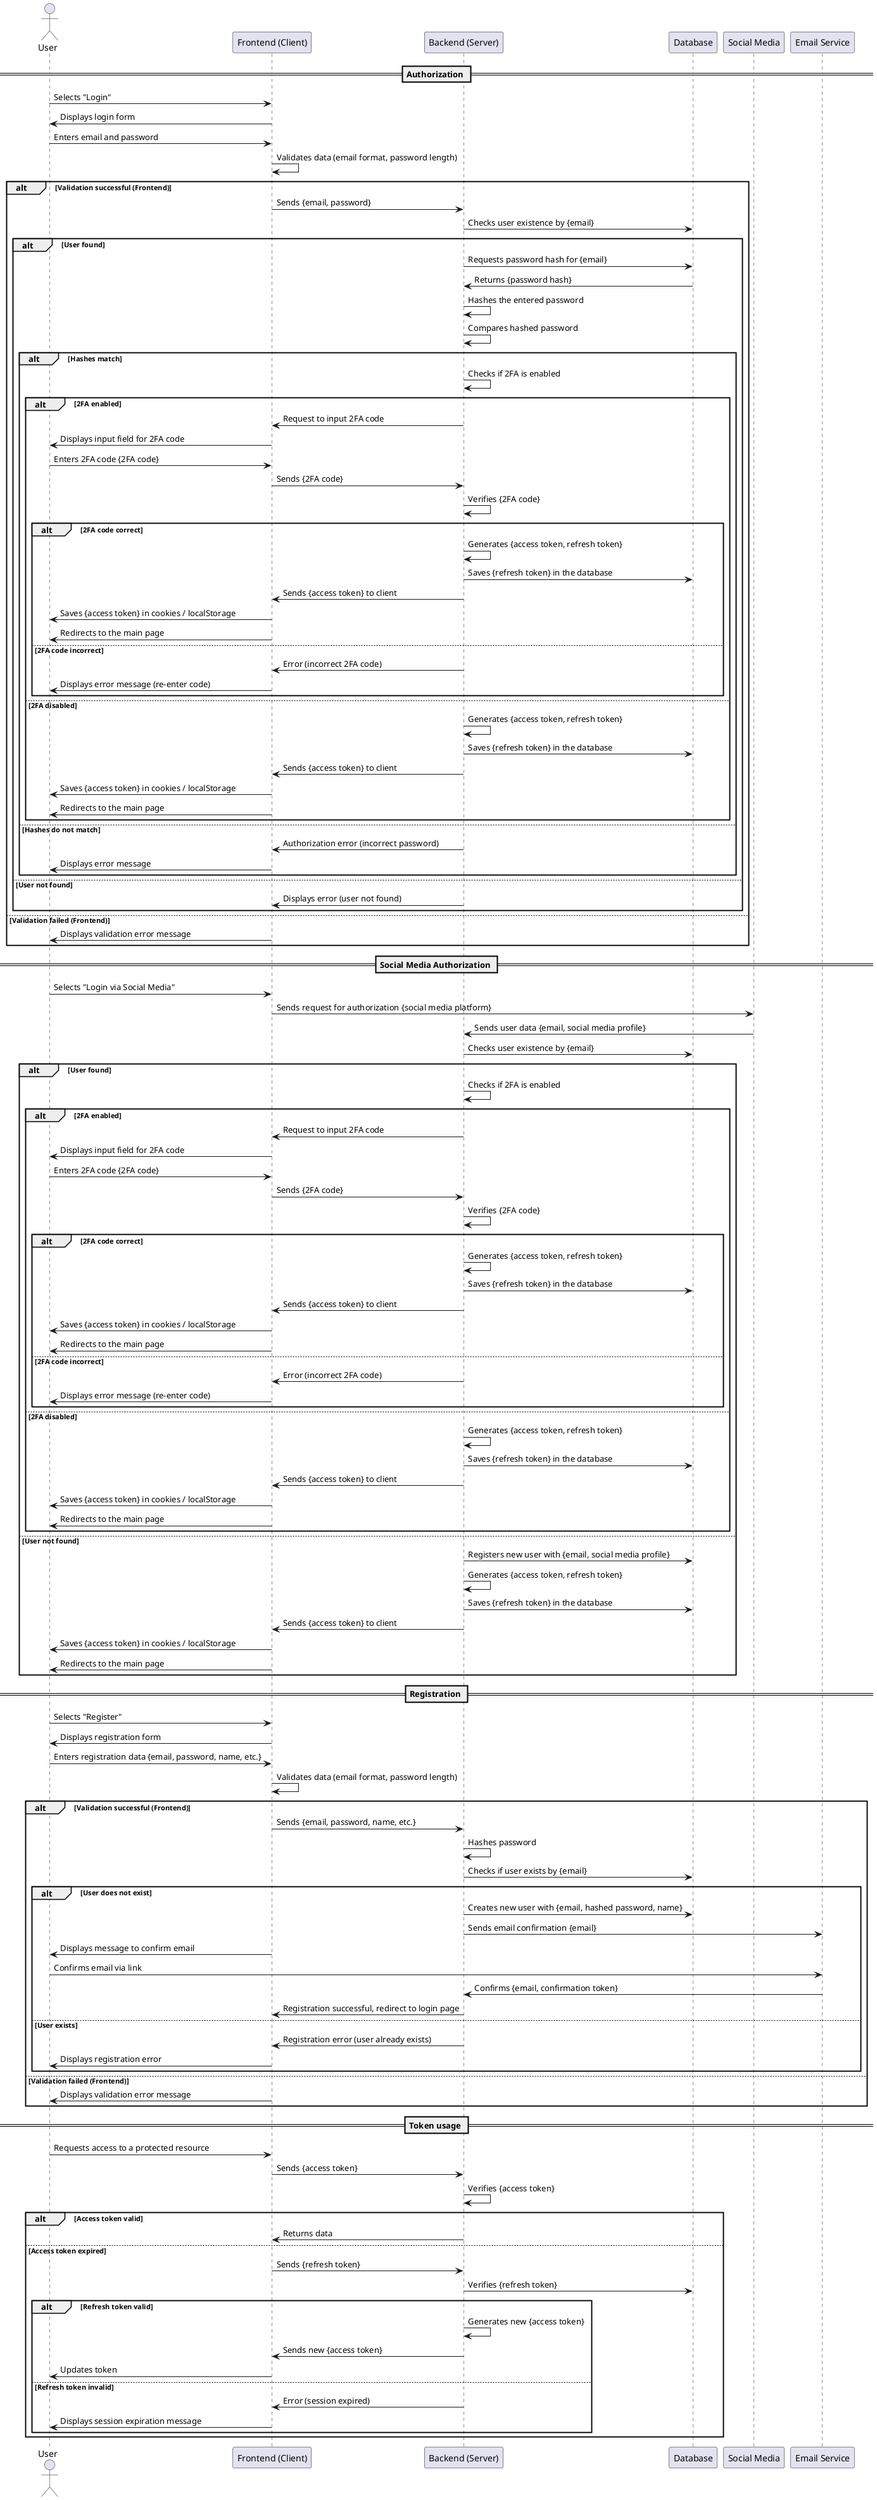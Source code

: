 @startuml
actor User
participant "Frontend (Client)" as Frontend
participant "Backend (Server)" as Backend
participant "Database" as DB
participant "Social Media" as Social
participant "Email Service" as Email

== Authorization ==
User -> Frontend: Selects "Login"
Frontend -> User: Displays login form
User -> Frontend: Enters email and password
Frontend -> Frontend: Validates data (email format, password length)
alt Validation successful (Frontend)
    Frontend -> Backend: Sends {email, password}
    Backend -> DB: Checks user existence by {email}
    alt User found
        Backend -> DB: Requests password hash for {email}
        DB -> Backend: Returns {password hash}
        Backend -> Backend: Hashes the entered password
        Backend -> Backend: Compares hashed password
        alt Hashes match
            Backend -> Backend: Checks if 2FA is enabled
            alt 2FA enabled
                Backend -> Frontend: Request to input 2FA code
                Frontend -> User: Displays input field for 2FA code
                User -> Frontend: Enters 2FA code {2FA code}
                Frontend -> Backend: Sends {2FA code}
                Backend -> Backend: Verifies {2FA code}
                alt 2FA code correct
                    Backend -> Backend: Generates {access token, refresh token}
                    Backend -> DB: Saves {refresh token} in the database
                    Backend -> Frontend: Sends {access token} to client
                    Frontend -> User: Saves {access token} in cookies / localStorage
                    Frontend -> User: Redirects to the main page
                else 2FA code incorrect
                    Backend -> Frontend: Error (incorrect 2FA code)
                    Frontend -> User: Displays error message (re-enter code)
                end
            else 2FA disabled
                Backend -> Backend: Generates {access token, refresh token}
                Backend -> DB: Saves {refresh token} in the database
                Backend -> Frontend: Sends {access token} to client
                Frontend -> User: Saves {access token} in cookies / localStorage
                Frontend -> User: Redirects to the main page
            end
        else Hashes do not match
            Backend -> Frontend: Authorization error (incorrect password)
            Frontend -> User: Displays error message
        end
    else User not found
        Backend -> Frontend: Displays error (user not found)
    end
else Validation failed (Frontend)
    Frontend -> User: Displays validation error message
end

== Social Media Authorization ==
User -> Frontend: Selects "Login via Social Media"
Frontend -> Social: Sends request for authorization {social media platform}
Social -> Backend: Sends user data {email, social media profile}
Backend -> DB: Checks user existence by {email}
alt User found
    Backend -> Backend: Checks if 2FA is enabled
    alt 2FA enabled
        Backend -> Frontend: Request to input 2FA code
        Frontend -> User: Displays input field for 2FA code
        User -> Frontend: Enters 2FA code {2FA code}
        Frontend -> Backend: Sends {2FA code}
        Backend -> Backend: Verifies {2FA code}
        alt 2FA code correct
            Backend -> Backend: Generates {access token, refresh token}
            Backend -> DB: Saves {refresh token} in the database
            Backend -> Frontend: Sends {access token} to client
            Frontend -> User: Saves {access token} in cookies / localStorage
            Frontend -> User: Redirects to the main page
        else 2FA code incorrect
            Backend -> Frontend: Error (incorrect 2FA code)
            Frontend -> User: Displays error message (re-enter code)
        end
    else 2FA disabled
        Backend -> Backend: Generates {access token, refresh token}
        Backend -> DB: Saves {refresh token} in the database
        Backend -> Frontend: Sends {access token} to client
        Frontend -> User: Saves {access token} in cookies / localStorage
        Frontend -> User: Redirects to the main page
    end
else User not found
    Backend -> DB: Registers new user with {email, social media profile}
    Backend -> Backend: Generates {access token, refresh token}
    Backend -> DB: Saves {refresh token} in the database
    Backend -> Frontend: Sends {access token} to client
    Frontend -> User: Saves {access token} in cookies / localStorage
    Frontend -> User: Redirects to the main page
end

== Registration ==
User -> Frontend: Selects "Register"
Frontend -> User: Displays registration form
User -> Frontend: Enters registration data {email, password, name, etc.}
Frontend -> Frontend: Validates data (email format, password length)
alt Validation successful (Frontend)
    Frontend -> Backend: Sends {email, password, name, etc.}
    Backend -> Backend: Hashes password
    Backend -> DB: Checks if user exists by {email}
    alt User does not exist
        Backend -> DB: Creates new user with {email, hashed password, name}
        Backend -> Email: Sends email confirmation {email}
        Frontend -> User: Displays message to confirm email
        User -> Email: Confirms email via link
        Email -> Backend: Confirms {email, confirmation token}
        Backend -> Frontend: Registration successful, redirect to login page
    else User exists
        Backend -> Frontend: Registration error (user already exists)
        Frontend -> User: Displays registration error
    end
else Validation failed (Frontend)
    Frontend -> User: Displays validation error message
end

== Token usage ==
User -> Frontend: Requests access to a protected resource
Frontend -> Backend: Sends {access token}
Backend -> Backend: Verifies {access token}
alt Access token valid
    Backend -> Frontend: Returns data
else Access token expired
    Frontend -> Backend: Sends {refresh token}
    Backend -> DB: Verifies {refresh token}
    alt Refresh token valid
        Backend -> Backend: Generates new {access token}
        Backend -> Frontend: Sends new {access token}
        Frontend -> User: Updates token
    else Refresh token invalid
        Backend -> Frontend: Error (session expired)
        Frontend -> User: Displays session expiration message
    end
end
@enduml
